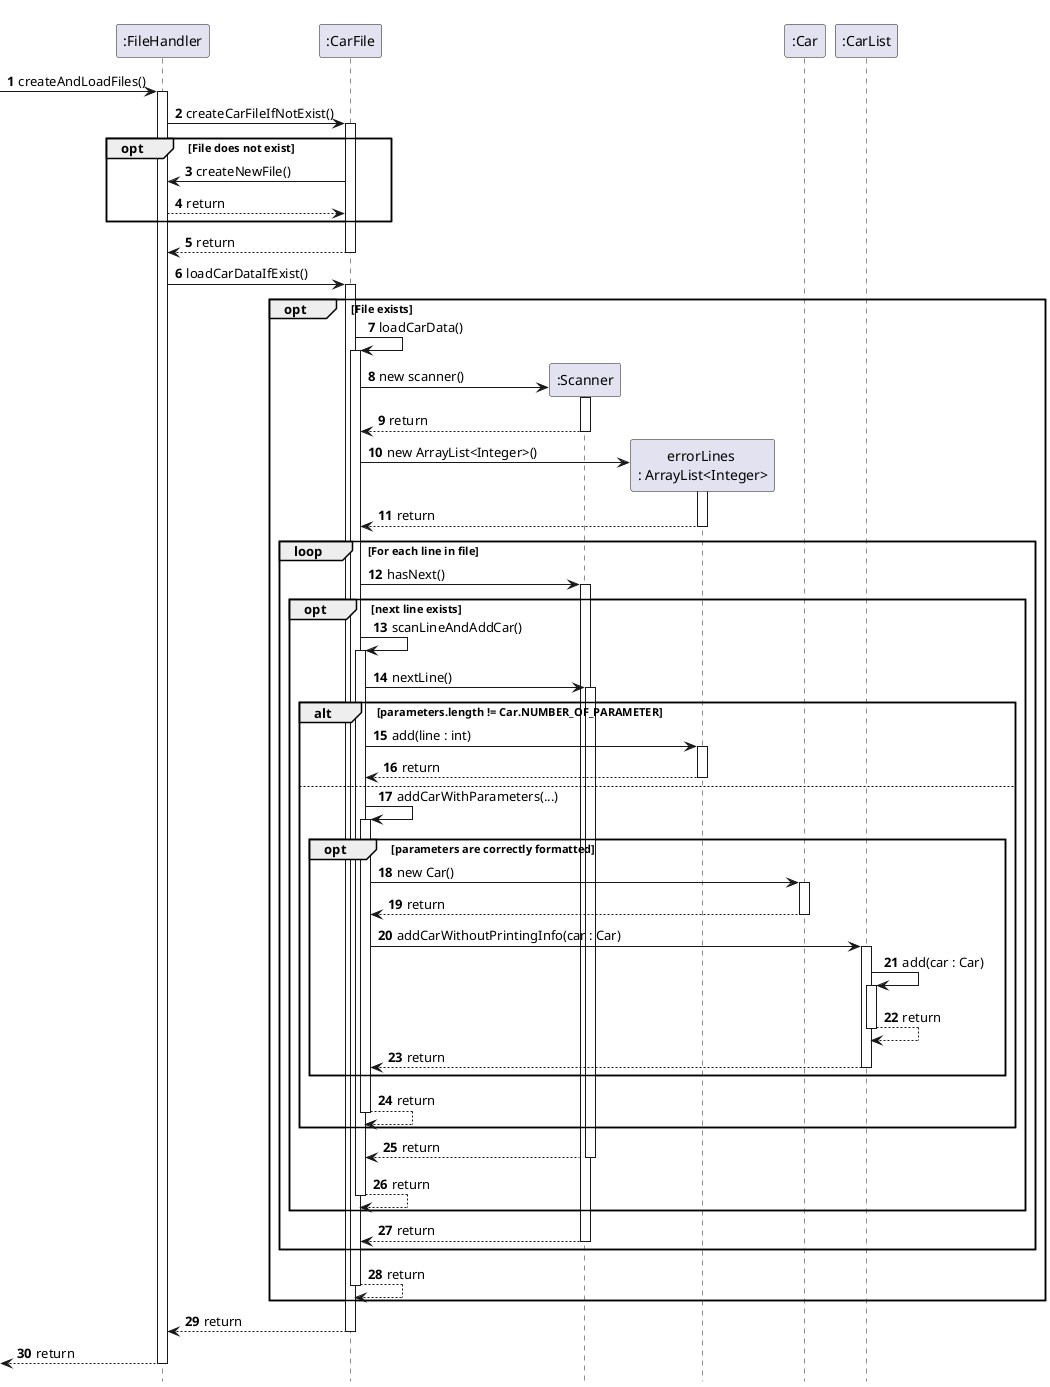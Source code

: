 @startuml
'https://plantuml.com/sequence-diagram

autonumber
participant ":FileHandler" as FileHandler
participant ":CarFile" as CarFile
participant ":Scanner" as scanner
participant "errorLines \n: ArrayList<Integer>" as ArrayList
participant ":Car" as Car
participant ":CarList" as CarList

 -> FileHandler: createAndLoadFiles()
activate FileHandler
    FileHandler -> CarFile : createCarFileIfNotExist()
    activate CarFile
        opt File does not exist
            CarFile -> FileHandler : createNewFile()
            FileHandler --> CarFile : return
        end opt
    CarFile --> FileHandler : return
    deactivate CarFile

FileHandler -> CarFile: loadCarDataIfExist()
activate CarFile
    opt File exists
        CarFile -> CarFile : loadCarData()
        activate CarFile


            create scanner
            CarFile -> scanner : new scanner()
            activate scanner
                scanner --> CarFile : return
            deactivate scanner

            create ArrayList
            CarFile -> ArrayList: new ArrayList<Integer>()
            activate ArrayList
                ArrayList --> CarFile : return
            deactivate ArrayList

            loop For each line in file
                CarFile -> scanner : hasNext()
                activate scanner
                    opt next line exists
                        CarFile -> CarFile: scanLineAndAddCar()
                        activate CarFile
                            CarFile -> scanner : nextLine()
                            activate scanner
                                alt parameters.length != Car.NUMBER_OF_PARAMETER
                                    CarFile -> ArrayList : add(line : int)
                                    activate ArrayList
                                    ArrayList --> CarFile : return
                                    deactivate ArrayList
                                else
                                    CarFile -> CarFile : addCarWithParameters(...)
                                    opt parameters are correctly formatted
                                    activate CarFile
                                        CarFile -> Car : new Car()
                                        activate Car
                                        Car --> CarFile : return
                                        deactivate Car
                                        CarFile -> CarList : addCarWithoutPrintingInfo(car : Car)
                                        activate CarList
                                            CarList -> CarList : add(car : Car)
                                            activate CarList
                                                CarList --> CarList : return
                                            deactivate CarList
                                        CarList --> CarFile : return
                                        deactivate CarList
                                    end opt
                                    CarFile --> CarFile : return
                                    deactivate CarFile
                                end alt
                            scanner --> CarFile : return
                            deactivate scanner
                        CarFile --> CarFile : return
                        deactivate CarFile
                    end opt
                scanner --> CarFile : return
                deactivate scanner
            end loop

        CarFile --> CarFile : return
        deactivate CarFile
    end opt
CarFile --> FileHandler : return
deactivate CarFile

<-- FileHandler : return
deactivate FileHandler
hide footbox
@enduml